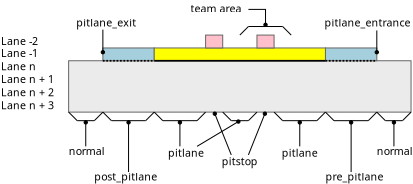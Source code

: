 <?xml version="1.0" encoding="UTF-8"?>
<dia:diagram xmlns:dia="http://www.lysator.liu.se/~alla/dia/">
  <dia:layer name="Background" visible="true" active="true">
    <dia:group>
      <dia:object type="Misc - Grid" version="0" id="O0">
        <dia:attribute name="obj_pos">
          <dia:point val="2.5,6"/>
        </dia:attribute>
        <dia:attribute name="obj_bb">
          <dia:rectangle val="2.475,5.975;22.525,9.025"/>
        </dia:attribute>
        <dia:attribute name="meta">
          <dia:composite type="dict"/>
        </dia:attribute>
        <dia:attribute name="elem_corner">
          <dia:point val="2.5,6"/>
        </dia:attribute>
        <dia:attribute name="elem_width">
          <dia:real val="20"/>
        </dia:attribute>
        <dia:attribute name="elem_height">
          <dia:real val="3"/>
        </dia:attribute>
        <dia:attribute name="line_width">
          <dia:real val="0.05"/>
        </dia:attribute>
        <dia:attribute name="line_colour">
          <dia:color val="#666666"/>
        </dia:attribute>
        <dia:attribute name="fill_colour">
          <dia:color val="#ebebeb"/>
        </dia:attribute>
        <dia:attribute name="show_background">
          <dia:boolean val="true"/>
        </dia:attribute>
        <dia:attribute name="grid_rows">
          <dia:int val="4"/>
        </dia:attribute>
        <dia:attribute name="grid_cols">
          <dia:int val="20"/>
        </dia:attribute>
        <dia:attribute name="gridline_colour">
          <dia:color val="#666666"/>
        </dia:attribute>
        <dia:attribute name="gridline_width">
          <dia:real val="0.05"/>
        </dia:attribute>
      </dia:object>
      <dia:object type="Misc - Grid" version="0" id="O1">
        <dia:attribute name="obj_pos">
          <dia:point val="4.5,5.253"/>
        </dia:attribute>
        <dia:attribute name="obj_bb">
          <dia:rectangle val="4.475,5.228;7.525,6.025"/>
        </dia:attribute>
        <dia:attribute name="meta">
          <dia:composite type="dict"/>
        </dia:attribute>
        <dia:attribute name="elem_corner">
          <dia:point val="4.5,5.253"/>
        </dia:attribute>
        <dia:attribute name="elem_width">
          <dia:real val="3"/>
        </dia:attribute>
        <dia:attribute name="elem_height">
          <dia:real val="0.747"/>
        </dia:attribute>
        <dia:attribute name="line_width">
          <dia:real val="0.05"/>
        </dia:attribute>
        <dia:attribute name="line_colour">
          <dia:color val="#666666"/>
        </dia:attribute>
        <dia:attribute name="fill_colour">
          <dia:color val="#a5cfdc"/>
        </dia:attribute>
        <dia:attribute name="show_background">
          <dia:boolean val="true"/>
        </dia:attribute>
        <dia:attribute name="grid_rows">
          <dia:int val="1"/>
        </dia:attribute>
        <dia:attribute name="grid_cols">
          <dia:int val="3"/>
        </dia:attribute>
        <dia:attribute name="gridline_colour">
          <dia:color val="#666666"/>
        </dia:attribute>
        <dia:attribute name="gridline_width">
          <dia:real val="0.05"/>
        </dia:attribute>
      </dia:object>
      <dia:object type="Misc - Grid" version="0" id="O2">
        <dia:attribute name="obj_pos">
          <dia:point val="17.5,5.253"/>
        </dia:attribute>
        <dia:attribute name="obj_bb">
          <dia:rectangle val="17.475,5.228;20.525,6.025"/>
        </dia:attribute>
        <dia:attribute name="meta">
          <dia:composite type="dict"/>
        </dia:attribute>
        <dia:attribute name="elem_corner">
          <dia:point val="17.5,5.253"/>
        </dia:attribute>
        <dia:attribute name="elem_width">
          <dia:real val="3"/>
        </dia:attribute>
        <dia:attribute name="elem_height">
          <dia:real val="0.747"/>
        </dia:attribute>
        <dia:attribute name="line_width">
          <dia:real val="0.05"/>
        </dia:attribute>
        <dia:attribute name="line_colour">
          <dia:color val="#666666"/>
        </dia:attribute>
        <dia:attribute name="fill_colour">
          <dia:color val="#a5cfdc"/>
        </dia:attribute>
        <dia:attribute name="show_background">
          <dia:boolean val="true"/>
        </dia:attribute>
        <dia:attribute name="grid_rows">
          <dia:int val="1"/>
        </dia:attribute>
        <dia:attribute name="grid_cols">
          <dia:int val="3"/>
        </dia:attribute>
        <dia:attribute name="gridline_colour">
          <dia:color val="#666666"/>
        </dia:attribute>
        <dia:attribute name="gridline_width">
          <dia:real val="0.05"/>
        </dia:attribute>
      </dia:object>
      <dia:object type="Misc - Grid" version="0" id="O3">
        <dia:attribute name="obj_pos">
          <dia:point val="7.5,5.253"/>
        </dia:attribute>
        <dia:attribute name="obj_bb">
          <dia:rectangle val="7.475,5.228;17.525,6.025"/>
        </dia:attribute>
        <dia:attribute name="meta">
          <dia:composite type="dict"/>
        </dia:attribute>
        <dia:attribute name="elem_corner">
          <dia:point val="7.5,5.253"/>
        </dia:attribute>
        <dia:attribute name="elem_width">
          <dia:real val="10"/>
        </dia:attribute>
        <dia:attribute name="elem_height">
          <dia:real val="0.747"/>
        </dia:attribute>
        <dia:attribute name="line_width">
          <dia:real val="0.05"/>
        </dia:attribute>
        <dia:attribute name="line_colour">
          <dia:color val="#666666"/>
        </dia:attribute>
        <dia:attribute name="fill_colour">
          <dia:color val="#ffff00"/>
        </dia:attribute>
        <dia:attribute name="show_background">
          <dia:boolean val="true"/>
        </dia:attribute>
        <dia:attribute name="grid_rows">
          <dia:int val="1"/>
        </dia:attribute>
        <dia:attribute name="grid_cols">
          <dia:int val="10"/>
        </dia:attribute>
        <dia:attribute name="gridline_colour">
          <dia:color val="#666666"/>
        </dia:attribute>
        <dia:attribute name="gridline_width">
          <dia:real val="0.05"/>
        </dia:attribute>
      </dia:object>
      <dia:object type="Misc - Grid" version="0" id="O4">
        <dia:attribute name="obj_pos">
          <dia:point val="10.5,4.5"/>
        </dia:attribute>
        <dia:attribute name="obj_bb">
          <dia:rectangle val="10.475,4.475;11.525,5.278"/>
        </dia:attribute>
        <dia:attribute name="meta">
          <dia:composite type="dict"/>
        </dia:attribute>
        <dia:attribute name="elem_corner">
          <dia:point val="10.5,4.5"/>
        </dia:attribute>
        <dia:attribute name="elem_width">
          <dia:real val="1"/>
        </dia:attribute>
        <dia:attribute name="elem_height">
          <dia:real val="0.753"/>
        </dia:attribute>
        <dia:attribute name="line_width">
          <dia:real val="0.05"/>
        </dia:attribute>
        <dia:attribute name="line_colour">
          <dia:color val="#666666"/>
        </dia:attribute>
        <dia:attribute name="fill_colour">
          <dia:color val="#ffc0cb"/>
        </dia:attribute>
        <dia:attribute name="show_background">
          <dia:boolean val="true"/>
        </dia:attribute>
        <dia:attribute name="grid_rows">
          <dia:int val="1"/>
        </dia:attribute>
        <dia:attribute name="grid_cols">
          <dia:int val="1"/>
        </dia:attribute>
        <dia:attribute name="gridline_colour">
          <dia:color val="#666666"/>
        </dia:attribute>
        <dia:attribute name="gridline_width">
          <dia:real val="0.05"/>
        </dia:attribute>
      </dia:object>
      <dia:object type="Misc - Grid" version="0" id="O5">
        <dia:attribute name="obj_pos">
          <dia:point val="13.5,4.5"/>
        </dia:attribute>
        <dia:attribute name="obj_bb">
          <dia:rectangle val="13.475,4.475;14.525,5.278"/>
        </dia:attribute>
        <dia:attribute name="meta">
          <dia:composite type="dict"/>
        </dia:attribute>
        <dia:attribute name="elem_corner">
          <dia:point val="13.5,4.5"/>
        </dia:attribute>
        <dia:attribute name="elem_width">
          <dia:real val="1"/>
        </dia:attribute>
        <dia:attribute name="elem_height">
          <dia:real val="0.753"/>
        </dia:attribute>
        <dia:attribute name="line_width">
          <dia:real val="0.05"/>
        </dia:attribute>
        <dia:attribute name="line_colour">
          <dia:color val="#666666"/>
        </dia:attribute>
        <dia:attribute name="fill_colour">
          <dia:color val="#ffc0cb"/>
        </dia:attribute>
        <dia:attribute name="show_background">
          <dia:boolean val="true"/>
        </dia:attribute>
        <dia:attribute name="grid_rows">
          <dia:int val="1"/>
        </dia:attribute>
        <dia:attribute name="grid_cols">
          <dia:int val="1"/>
        </dia:attribute>
        <dia:attribute name="gridline_colour">
          <dia:color val="#666666"/>
        </dia:attribute>
        <dia:attribute name="gridline_width">
          <dia:real val="0.05"/>
        </dia:attribute>
      </dia:object>
    </dia:group>
    <dia:object type="Standard - Line" version="0" id="O6">
      <dia:attribute name="obj_pos">
        <dia:point val="4.5,6"/>
      </dia:attribute>
      <dia:attribute name="obj_bb">
        <dia:rectangle val="4.45,5.95;7.55,6.05"/>
      </dia:attribute>
      <dia:attribute name="conn_endpoints">
        <dia:point val="4.5,6"/>
        <dia:point val="7.5,6"/>
      </dia:attribute>
      <dia:attribute name="numcp">
        <dia:int val="1"/>
      </dia:attribute>
      <dia:attribute name="line_width">
        <dia:real val="0.1"/>
      </dia:attribute>
      <dia:attribute name="line_style">
        <dia:enum val="4"/>
      </dia:attribute>
      <dia:connections>
        <dia:connection handle="0" to="O1" connection="5"/>
        <dia:connection handle="1" to="O1" connection="7"/>
      </dia:connections>
    </dia:object>
    <dia:object type="Standard - Line" version="0" id="O7">
      <dia:attribute name="obj_pos">
        <dia:point val="17.5,6"/>
      </dia:attribute>
      <dia:attribute name="obj_bb">
        <dia:rectangle val="17.45,5.95;20.55,6.05"/>
      </dia:attribute>
      <dia:attribute name="conn_endpoints">
        <dia:point val="17.5,6"/>
        <dia:point val="20.5,6"/>
      </dia:attribute>
      <dia:attribute name="numcp">
        <dia:int val="1"/>
      </dia:attribute>
      <dia:attribute name="line_width">
        <dia:real val="0.1"/>
      </dia:attribute>
      <dia:attribute name="line_style">
        <dia:enum val="4"/>
      </dia:attribute>
      <dia:connections>
        <dia:connection handle="0" to="O2" connection="5"/>
        <dia:connection handle="1" to="O2" connection="7"/>
      </dia:connections>
    </dia:object>
    <dia:object type="Standard - Line" version="0" id="O8">
      <dia:attribute name="obj_pos">
        <dia:point val="7.5,6"/>
      </dia:attribute>
      <dia:attribute name="obj_bb">
        <dia:rectangle val="7.45,5.95;17.55,6.05"/>
      </dia:attribute>
      <dia:attribute name="conn_endpoints">
        <dia:point val="7.5,6"/>
        <dia:point val="17.5,6"/>
      </dia:attribute>
      <dia:attribute name="numcp">
        <dia:int val="1"/>
      </dia:attribute>
      <dia:attribute name="line_width">
        <dia:real val="0.1"/>
      </dia:attribute>
      <dia:connections>
        <dia:connection handle="0" to="O1" connection="7"/>
        <dia:connection handle="1" to="O2" connection="5"/>
      </dia:connections>
    </dia:object>
    <dia:object type="Standard - Line" version="0" id="O9">
      <dia:attribute name="obj_pos">
        <dia:point val="13,11.5"/>
      </dia:attribute>
      <dia:attribute name="obj_bb">
        <dia:rectangle val="12.967,8.967;14.088,11.533"/>
      </dia:attribute>
      <dia:attribute name="conn_endpoints">
        <dia:point val="13,11.5"/>
        <dia:point val="14,9"/>
      </dia:attribute>
      <dia:attribute name="numcp">
        <dia:int val="1"/>
      </dia:attribute>
      <dia:attribute name="line_width">
        <dia:real val="0.05"/>
      </dia:attribute>
      <dia:attribute name="end_arrow">
        <dia:enum val="8"/>
      </dia:attribute>
      <dia:attribute name="end_arrow_length">
        <dia:real val="0.2"/>
      </dia:attribute>
      <dia:attribute name="end_arrow_width">
        <dia:real val="0.2"/>
      </dia:attribute>
    </dia:object>
    <dia:object type="Standard - Line" version="0" id="O10">
      <dia:attribute name="obj_pos">
        <dia:point val="12,11.5"/>
      </dia:attribute>
      <dia:attribute name="obj_bb">
        <dia:rectangle val="10.912,8.967;12.033,11.533"/>
      </dia:attribute>
      <dia:attribute name="conn_endpoints">
        <dia:point val="12,11.5"/>
        <dia:point val="11,9"/>
      </dia:attribute>
      <dia:attribute name="numcp">
        <dia:int val="1"/>
      </dia:attribute>
      <dia:attribute name="line_width">
        <dia:real val="0.05"/>
      </dia:attribute>
      <dia:attribute name="end_arrow">
        <dia:enum val="8"/>
      </dia:attribute>
      <dia:attribute name="end_arrow_length">
        <dia:real val="0.2"/>
      </dia:attribute>
      <dia:attribute name="end_arrow_width">
        <dia:real val="0.2"/>
      </dia:attribute>
    </dia:object>
    <dia:object type="Standard - Line" version="0" id="O11">
      <dia:attribute name="obj_pos">
        <dia:point val="10,11"/>
      </dia:attribute>
      <dia:attribute name="obj_bb">
        <dia:rectangle val="9.966,9.435;12.534,11.034"/>
      </dia:attribute>
      <dia:attribute name="conn_endpoints">
        <dia:point val="10,11"/>
        <dia:point val="12.5,9.5"/>
      </dia:attribute>
      <dia:attribute name="numcp">
        <dia:int val="1"/>
      </dia:attribute>
      <dia:attribute name="line_width">
        <dia:real val="0.05"/>
      </dia:attribute>
      <dia:attribute name="end_arrow">
        <dia:enum val="8"/>
      </dia:attribute>
      <dia:attribute name="end_arrow_length">
        <dia:real val="0.2"/>
      </dia:attribute>
      <dia:attribute name="end_arrow_width">
        <dia:real val="0.2"/>
      </dia:attribute>
    </dia:object>
    <dia:object type="Standard - Line" version="0" id="O12">
      <dia:attribute name="obj_pos">
        <dia:point val="16,11"/>
      </dia:attribute>
      <dia:attribute name="obj_bb">
        <dia:rectangle val="15.865,9.465;16.135,11.025"/>
      </dia:attribute>
      <dia:attribute name="conn_endpoints">
        <dia:point val="16,11"/>
        <dia:point val="16,9.5"/>
      </dia:attribute>
      <dia:attribute name="numcp">
        <dia:int val="1"/>
      </dia:attribute>
      <dia:attribute name="line_width">
        <dia:real val="0.05"/>
      </dia:attribute>
      <dia:attribute name="end_arrow">
        <dia:enum val="8"/>
      </dia:attribute>
      <dia:attribute name="end_arrow_length">
        <dia:real val="0.2"/>
      </dia:attribute>
      <dia:attribute name="end_arrow_width">
        <dia:real val="0.2"/>
      </dia:attribute>
    </dia:object>
    <dia:object type="Standard - Line" version="0" id="O13">
      <dia:attribute name="obj_pos">
        <dia:point val="19,12.5"/>
      </dia:attribute>
      <dia:attribute name="obj_bb">
        <dia:rectangle val="18.865,9.465;19.135,12.525"/>
      </dia:attribute>
      <dia:attribute name="conn_endpoints">
        <dia:point val="19,12.5"/>
        <dia:point val="19,9.5"/>
      </dia:attribute>
      <dia:attribute name="numcp">
        <dia:int val="1"/>
      </dia:attribute>
      <dia:attribute name="line_width">
        <dia:real val="0.05"/>
      </dia:attribute>
      <dia:attribute name="end_arrow">
        <dia:enum val="8"/>
      </dia:attribute>
      <dia:attribute name="end_arrow_length">
        <dia:real val="0.2"/>
      </dia:attribute>
      <dia:attribute name="end_arrow_width">
        <dia:real val="0.2"/>
      </dia:attribute>
    </dia:object>
    <dia:object type="Standard - Line" version="0" id="O14">
      <dia:attribute name="obj_pos">
        <dia:point val="21.5,11"/>
      </dia:attribute>
      <dia:attribute name="obj_bb">
        <dia:rectangle val="21.365,9.465;21.635,11.025"/>
      </dia:attribute>
      <dia:attribute name="conn_endpoints">
        <dia:point val="21.5,11"/>
        <dia:point val="21.5,9.5"/>
      </dia:attribute>
      <dia:attribute name="numcp">
        <dia:int val="1"/>
      </dia:attribute>
      <dia:attribute name="line_width">
        <dia:real val="0.05"/>
      </dia:attribute>
      <dia:attribute name="end_arrow">
        <dia:enum val="8"/>
      </dia:attribute>
      <dia:attribute name="end_arrow_length">
        <dia:real val="0.2"/>
      </dia:attribute>
      <dia:attribute name="end_arrow_width">
        <dia:real val="0.2"/>
      </dia:attribute>
    </dia:object>
    <dia:object type="Standard - Line" version="0" id="O15">
      <dia:attribute name="obj_pos">
        <dia:point val="6,12.5"/>
      </dia:attribute>
      <dia:attribute name="obj_bb">
        <dia:rectangle val="5.865,9.465;6.135,12.525"/>
      </dia:attribute>
      <dia:attribute name="conn_endpoints">
        <dia:point val="6,12.5"/>
        <dia:point val="6,9.5"/>
      </dia:attribute>
      <dia:attribute name="numcp">
        <dia:int val="1"/>
      </dia:attribute>
      <dia:attribute name="line_width">
        <dia:real val="0.05"/>
      </dia:attribute>
      <dia:attribute name="end_arrow">
        <dia:enum val="8"/>
      </dia:attribute>
      <dia:attribute name="end_arrow_length">
        <dia:real val="0.2"/>
      </dia:attribute>
      <dia:attribute name="end_arrow_width">
        <dia:real val="0.2"/>
      </dia:attribute>
    </dia:object>
    <dia:object type="Standard - Line" version="0" id="O16">
      <dia:attribute name="obj_pos">
        <dia:point val="3.5,11"/>
      </dia:attribute>
      <dia:attribute name="obj_bb">
        <dia:rectangle val="3.365,9.465;3.635,11.025"/>
      </dia:attribute>
      <dia:attribute name="conn_endpoints">
        <dia:point val="3.5,11"/>
        <dia:point val="3.5,9.5"/>
      </dia:attribute>
      <dia:attribute name="numcp">
        <dia:int val="1"/>
      </dia:attribute>
      <dia:attribute name="line_width">
        <dia:real val="0.05"/>
      </dia:attribute>
      <dia:attribute name="end_arrow">
        <dia:enum val="8"/>
      </dia:attribute>
      <dia:attribute name="end_arrow_length">
        <dia:real val="0.2"/>
      </dia:attribute>
      <dia:attribute name="end_arrow_width">
        <dia:real val="0.2"/>
      </dia:attribute>
    </dia:object>
    <dia:object type="Standard - Text" version="1" id="O17">
      <dia:attribute name="obj_pos">
        <dia:point val="11.45,12.1"/>
      </dia:attribute>
      <dia:attribute name="obj_bb">
        <dia:rectangle val="11.45,11.523;13.595,12.248"/>
      </dia:attribute>
      <dia:attribute name="text">
        <dia:composite type="text">
          <dia:attribute name="string">
            <dia:string>#pitstop#</dia:string>
          </dia:attribute>
          <dia:attribute name="font">
            <dia:font family="sans" style="0" name="Helvetica"/>
          </dia:attribute>
          <dia:attribute name="height">
            <dia:real val="0.776"/>
          </dia:attribute>
          <dia:attribute name="pos">
            <dia:point val="11.45,12.1"/>
          </dia:attribute>
          <dia:attribute name="color">
            <dia:color val="#000000"/>
          </dia:attribute>
          <dia:attribute name="alignment">
            <dia:enum val="0"/>
          </dia:attribute>
        </dia:composite>
      </dia:attribute>
      <dia:attribute name="valign">
        <dia:enum val="3"/>
      </dia:attribute>
    </dia:object>
    <dia:object type="Standard - Text" version="1" id="O18">
      <dia:attribute name="obj_pos">
        <dia:point val="14.95,11.6"/>
      </dia:attribute>
      <dia:attribute name="obj_bb">
        <dia:rectangle val="14.95,11.023;17.085,11.748"/>
      </dia:attribute>
      <dia:attribute name="text">
        <dia:composite type="text">
          <dia:attribute name="string">
            <dia:string>#pitlane#</dia:string>
          </dia:attribute>
          <dia:attribute name="font">
            <dia:font family="sans" style="0" name="Helvetica"/>
          </dia:attribute>
          <dia:attribute name="height">
            <dia:real val="0.776"/>
          </dia:attribute>
          <dia:attribute name="pos">
            <dia:point val="14.95,11.6"/>
          </dia:attribute>
          <dia:attribute name="color">
            <dia:color val="#000000"/>
          </dia:attribute>
          <dia:attribute name="alignment">
            <dia:enum val="0"/>
          </dia:attribute>
        </dia:composite>
      </dia:attribute>
      <dia:attribute name="valign">
        <dia:enum val="3"/>
      </dia:attribute>
    </dia:object>
    <dia:object type="Standard - Text" version="1" id="O19">
      <dia:attribute name="obj_pos">
        <dia:point val="8.3,11.6"/>
      </dia:attribute>
      <dia:attribute name="obj_bb">
        <dia:rectangle val="8.3,11.023;10.435,11.748"/>
      </dia:attribute>
      <dia:attribute name="text">
        <dia:composite type="text">
          <dia:attribute name="string">
            <dia:string>#pitlane#</dia:string>
          </dia:attribute>
          <dia:attribute name="font">
            <dia:font family="sans" style="0" name="Helvetica"/>
          </dia:attribute>
          <dia:attribute name="height">
            <dia:real val="0.776"/>
          </dia:attribute>
          <dia:attribute name="pos">
            <dia:point val="8.3,11.6"/>
          </dia:attribute>
          <dia:attribute name="color">
            <dia:color val="#000000"/>
          </dia:attribute>
          <dia:attribute name="alignment">
            <dia:enum val="0"/>
          </dia:attribute>
        </dia:composite>
      </dia:attribute>
      <dia:attribute name="valign">
        <dia:enum val="3"/>
      </dia:attribute>
    </dia:object>
    <dia:object type="Standard - Text" version="1" id="O20">
      <dia:attribute name="obj_pos">
        <dia:point val="17.5,13"/>
      </dia:attribute>
      <dia:attribute name="obj_bb">
        <dia:rectangle val="17.5,12.422;20.962,13.148"/>
      </dia:attribute>
      <dia:attribute name="text">
        <dia:composite type="text">
          <dia:attribute name="string">
            <dia:string>#pre_pitlane#</dia:string>
          </dia:attribute>
          <dia:attribute name="font">
            <dia:font family="sans" style="0" name="Helvetica"/>
          </dia:attribute>
          <dia:attribute name="height">
            <dia:real val="0.776"/>
          </dia:attribute>
          <dia:attribute name="pos">
            <dia:point val="17.5,13"/>
          </dia:attribute>
          <dia:attribute name="color">
            <dia:color val="#000000"/>
          </dia:attribute>
          <dia:attribute name="alignment">
            <dia:enum val="0"/>
          </dia:attribute>
        </dia:composite>
      </dia:attribute>
      <dia:attribute name="valign">
        <dia:enum val="3"/>
      </dia:attribute>
    </dia:object>
    <dia:object type="Standard - Text" version="1" id="O21">
      <dia:attribute name="obj_pos">
        <dia:point val="4,13"/>
      </dia:attribute>
      <dia:attribute name="obj_bb">
        <dia:rectangle val="4,12.422;7.782,13.148"/>
      </dia:attribute>
      <dia:attribute name="text">
        <dia:composite type="text">
          <dia:attribute name="string">
            <dia:string>#post_pitlane#</dia:string>
          </dia:attribute>
          <dia:attribute name="font">
            <dia:font family="sans" style="0" name="Helvetica"/>
          </dia:attribute>
          <dia:attribute name="height">
            <dia:real val="0.776"/>
          </dia:attribute>
          <dia:attribute name="pos">
            <dia:point val="4,13"/>
          </dia:attribute>
          <dia:attribute name="color">
            <dia:color val="#000000"/>
          </dia:attribute>
          <dia:attribute name="alignment">
            <dia:enum val="0"/>
          </dia:attribute>
        </dia:composite>
      </dia:attribute>
      <dia:attribute name="valign">
        <dia:enum val="3"/>
      </dia:attribute>
    </dia:object>
    <dia:object type="Standard - Line" version="0" id="O22">
      <dia:attribute name="obj_pos">
        <dia:point val="9,11"/>
      </dia:attribute>
      <dia:attribute name="obj_bb">
        <dia:rectangle val="8.865,9.465;9.135,11.025"/>
      </dia:attribute>
      <dia:attribute name="conn_endpoints">
        <dia:point val="9,11"/>
        <dia:point val="9,9.5"/>
      </dia:attribute>
      <dia:attribute name="numcp">
        <dia:int val="1"/>
      </dia:attribute>
      <dia:attribute name="line_width">
        <dia:real val="0.05"/>
      </dia:attribute>
      <dia:attribute name="end_arrow">
        <dia:enum val="8"/>
      </dia:attribute>
      <dia:attribute name="end_arrow_length">
        <dia:real val="0.2"/>
      </dia:attribute>
      <dia:attribute name="end_arrow_width">
        <dia:real val="0.2"/>
      </dia:attribute>
    </dia:object>
    <dia:object type="Standard - Text" version="1" id="O23">
      <dia:attribute name="obj_pos">
        <dia:point val="20.5,11.5"/>
      </dia:attribute>
      <dia:attribute name="obj_bb">
        <dia:rectangle val="20.5,10.922;22.675,11.648"/>
      </dia:attribute>
      <dia:attribute name="text">
        <dia:composite type="text">
          <dia:attribute name="string">
            <dia:string>#normal#</dia:string>
          </dia:attribute>
          <dia:attribute name="font">
            <dia:font family="sans" style="0" name="Helvetica"/>
          </dia:attribute>
          <dia:attribute name="height">
            <dia:real val="0.776"/>
          </dia:attribute>
          <dia:attribute name="pos">
            <dia:point val="20.5,11.5"/>
          </dia:attribute>
          <dia:attribute name="color">
            <dia:color val="#000000"/>
          </dia:attribute>
          <dia:attribute name="alignment">
            <dia:enum val="0"/>
          </dia:attribute>
        </dia:composite>
      </dia:attribute>
      <dia:attribute name="valign">
        <dia:enum val="3"/>
      </dia:attribute>
    </dia:object>
    <dia:object type="Standard - Text" version="1" id="O24">
      <dia:attribute name="obj_pos">
        <dia:point val="2.5,11.5"/>
      </dia:attribute>
      <dia:attribute name="obj_bb">
        <dia:rectangle val="2.5,10.922;4.675,11.648"/>
      </dia:attribute>
      <dia:attribute name="text">
        <dia:composite type="text">
          <dia:attribute name="string">
            <dia:string>#normal#</dia:string>
          </dia:attribute>
          <dia:attribute name="font">
            <dia:font family="sans" style="0" name="Helvetica"/>
          </dia:attribute>
          <dia:attribute name="height">
            <dia:real val="0.776"/>
          </dia:attribute>
          <dia:attribute name="pos">
            <dia:point val="2.5,11.5"/>
          </dia:attribute>
          <dia:attribute name="color">
            <dia:color val="#000000"/>
          </dia:attribute>
          <dia:attribute name="alignment">
            <dia:enum val="0"/>
          </dia:attribute>
        </dia:composite>
      </dia:attribute>
      <dia:attribute name="valign">
        <dia:enum val="3"/>
      </dia:attribute>
    </dia:object>
    <dia:object type="Standard - Line" version="0" id="O25">
      <dia:attribute name="obj_pos">
        <dia:point val="20.5,4.231"/>
      </dia:attribute>
      <dia:attribute name="obj_bb">
        <dia:rectangle val="20.365,4.206;20.635,5.637"/>
      </dia:attribute>
      <dia:attribute name="conn_endpoints">
        <dia:point val="20.5,4.231"/>
        <dia:point val="20.5,5.602"/>
      </dia:attribute>
      <dia:attribute name="numcp">
        <dia:int val="1"/>
      </dia:attribute>
      <dia:attribute name="line_width">
        <dia:real val="0.05"/>
      </dia:attribute>
      <dia:attribute name="end_arrow">
        <dia:enum val="8"/>
      </dia:attribute>
      <dia:attribute name="end_arrow_length">
        <dia:real val="0.2"/>
      </dia:attribute>
      <dia:attribute name="end_arrow_width">
        <dia:real val="0.2"/>
      </dia:attribute>
      <dia:connections>
        <dia:connection handle="1" to="O2" connection="4"/>
      </dia:connections>
    </dia:object>
    <dia:object type="Standard - Text" version="1" id="O26">
      <dia:attribute name="obj_pos">
        <dia:point val="17.45,4"/>
      </dia:attribute>
      <dia:attribute name="obj_bb">
        <dia:rectangle val="17.45,3.422;22.663,4.147"/>
      </dia:attribute>
      <dia:attribute name="text">
        <dia:composite type="text">
          <dia:attribute name="string">
            <dia:string>#pitlane_entrance#</dia:string>
          </dia:attribute>
          <dia:attribute name="font">
            <dia:font family="sans" style="0" name="Helvetica"/>
          </dia:attribute>
          <dia:attribute name="height">
            <dia:real val="0.776"/>
          </dia:attribute>
          <dia:attribute name="pos">
            <dia:point val="17.45,4"/>
          </dia:attribute>
          <dia:attribute name="color">
            <dia:color val="#000000"/>
          </dia:attribute>
          <dia:attribute name="alignment">
            <dia:enum val="0"/>
          </dia:attribute>
        </dia:composite>
      </dia:attribute>
      <dia:attribute name="valign">
        <dia:enum val="3"/>
      </dia:attribute>
    </dia:object>
    <dia:object type="Standard - Line" version="0" id="O27">
      <dia:attribute name="obj_pos">
        <dia:point val="4.5,4.181"/>
      </dia:attribute>
      <dia:attribute name="obj_bb">
        <dia:rectangle val="4.365,4.156;4.635,5.637"/>
      </dia:attribute>
      <dia:attribute name="conn_endpoints">
        <dia:point val="4.5,4.181"/>
        <dia:point val="4.5,5.602"/>
      </dia:attribute>
      <dia:attribute name="numcp">
        <dia:int val="1"/>
      </dia:attribute>
      <dia:attribute name="line_width">
        <dia:real val="0.05"/>
      </dia:attribute>
      <dia:attribute name="end_arrow">
        <dia:enum val="8"/>
      </dia:attribute>
      <dia:attribute name="end_arrow_length">
        <dia:real val="0.2"/>
      </dia:attribute>
      <dia:attribute name="end_arrow_width">
        <dia:real val="0.2"/>
      </dia:attribute>
      <dia:connections>
        <dia:connection handle="1" to="O1" connection="3"/>
      </dia:connections>
    </dia:object>
    <dia:object type="Standard - Text" version="1" id="O28">
      <dia:attribute name="obj_pos">
        <dia:point val="2.95,4"/>
      </dia:attribute>
      <dia:attribute name="obj_bb">
        <dia:rectangle val="2.95,3.422;6.55,4.147"/>
      </dia:attribute>
      <dia:attribute name="text">
        <dia:composite type="text">
          <dia:attribute name="string">
            <dia:string>#pitlane_exit#</dia:string>
          </dia:attribute>
          <dia:attribute name="font">
            <dia:font family="sans" style="0" name="Helvetica"/>
          </dia:attribute>
          <dia:attribute name="height">
            <dia:real val="0.776"/>
          </dia:attribute>
          <dia:attribute name="pos">
            <dia:point val="2.95,4"/>
          </dia:attribute>
          <dia:attribute name="color">
            <dia:color val="#000000"/>
          </dia:attribute>
          <dia:attribute name="alignment">
            <dia:enum val="0"/>
          </dia:attribute>
        </dia:composite>
      </dia:attribute>
      <dia:attribute name="valign">
        <dia:enum val="3"/>
      </dia:attribute>
    </dia:object>
    <dia:object type="Standard - ZigZagLine" version="1" id="O29">
      <dia:attribute name="obj_pos">
        <dia:point val="14,4"/>
      </dia:attribute>
      <dia:attribute name="obj_bb">
        <dia:rectangle val="12.965,2.975;14.135,4.035"/>
      </dia:attribute>
      <dia:attribute name="orth_points">
        <dia:point val="14,4"/>
        <dia:point val="14,3"/>
        <dia:point val="13,3"/>
        <dia:point val="13,3"/>
      </dia:attribute>
      <dia:attribute name="orth_orient">
        <dia:enum val="1"/>
        <dia:enum val="0"/>
        <dia:enum val="1"/>
      </dia:attribute>
      <dia:attribute name="autorouting">
        <dia:boolean val="false"/>
      </dia:attribute>
      <dia:attribute name="line_width">
        <dia:real val="0.05"/>
      </dia:attribute>
      <dia:attribute name="start_arrow">
        <dia:enum val="8"/>
      </dia:attribute>
      <dia:attribute name="start_arrow_length">
        <dia:real val="0.2"/>
      </dia:attribute>
      <dia:attribute name="start_arrow_width">
        <dia:real val="0.2"/>
      </dia:attribute>
    </dia:object>
    <dia:object type="Standard - Text" version="1" id="O30">
      <dia:attribute name="obj_pos">
        <dia:point val="9.625,3.175"/>
      </dia:attribute>
      <dia:attribute name="obj_bb">
        <dia:rectangle val="9.625,2.598;12.818,3.322"/>
      </dia:attribute>
      <dia:attribute name="text">
        <dia:composite type="text">
          <dia:attribute name="string">
            <dia:string>#team area#</dia:string>
          </dia:attribute>
          <dia:attribute name="font">
            <dia:font family="sans" style="0" name="Helvetica"/>
          </dia:attribute>
          <dia:attribute name="height">
            <dia:real val="0.776"/>
          </dia:attribute>
          <dia:attribute name="pos">
            <dia:point val="9.625,3.175"/>
          </dia:attribute>
          <dia:attribute name="color">
            <dia:color val="#000000"/>
          </dia:attribute>
          <dia:attribute name="alignment">
            <dia:enum val="0"/>
          </dia:attribute>
        </dia:composite>
      </dia:attribute>
      <dia:attribute name="valign">
        <dia:enum val="3"/>
      </dia:attribute>
    </dia:object>
    <dia:group>
      <dia:object type="Standard - Text" version="1" id="O31">
        <dia:attribute name="obj_pos">
          <dia:point val="-1.45,5.775"/>
        </dia:attribute>
        <dia:attribute name="obj_bb">
          <dia:rectangle val="-1.45,5.197;0.865,5.923"/>
        </dia:attribute>
        <dia:attribute name="text">
          <dia:composite type="text">
            <dia:attribute name="string">
              <dia:string>#Lane -1#</dia:string>
            </dia:attribute>
            <dia:attribute name="font">
              <dia:font family="sans" style="0" name="Helvetica"/>
            </dia:attribute>
            <dia:attribute name="height">
              <dia:real val="0.776"/>
            </dia:attribute>
            <dia:attribute name="pos">
              <dia:point val="-1.45,5.775"/>
            </dia:attribute>
            <dia:attribute name="color">
              <dia:color val="#000000"/>
            </dia:attribute>
            <dia:attribute name="alignment">
              <dia:enum val="0"/>
            </dia:attribute>
          </dia:composite>
        </dia:attribute>
        <dia:attribute name="valign">
          <dia:enum val="3"/>
        </dia:attribute>
      </dia:object>
      <dia:object type="Standard - Text" version="1" id="O32">
        <dia:attribute name="obj_pos">
          <dia:point val="-1.45,5.075"/>
        </dia:attribute>
        <dia:attribute name="obj_bb">
          <dia:rectangle val="-1.45,4.497;0.865,5.223"/>
        </dia:attribute>
        <dia:attribute name="text">
          <dia:composite type="text">
            <dia:attribute name="string">
              <dia:string>#Lane -2#</dia:string>
            </dia:attribute>
            <dia:attribute name="font">
              <dia:font family="sans" style="0" name="Helvetica"/>
            </dia:attribute>
            <dia:attribute name="height">
              <dia:real val="0.776"/>
            </dia:attribute>
            <dia:attribute name="pos">
              <dia:point val="-1.45,5.075"/>
            </dia:attribute>
            <dia:attribute name="color">
              <dia:color val="#000000"/>
            </dia:attribute>
            <dia:attribute name="alignment">
              <dia:enum val="0"/>
            </dia:attribute>
          </dia:composite>
        </dia:attribute>
        <dia:attribute name="valign">
          <dia:enum val="3"/>
        </dia:attribute>
      </dia:object>
      <dia:object type="Standard - Text" version="1" id="O33">
        <dia:attribute name="obj_pos">
          <dia:point val="-1.45,6.555"/>
        </dia:attribute>
        <dia:attribute name="obj_bb">
          <dia:rectangle val="-1.45,5.978;0.64,6.702"/>
        </dia:attribute>
        <dia:attribute name="text">
          <dia:composite type="text">
            <dia:attribute name="string">
              <dia:string>#Lane n#</dia:string>
            </dia:attribute>
            <dia:attribute name="font">
              <dia:font family="sans" style="0" name="Helvetica"/>
            </dia:attribute>
            <dia:attribute name="height">
              <dia:real val="0.776"/>
            </dia:attribute>
            <dia:attribute name="pos">
              <dia:point val="-1.45,6.555"/>
            </dia:attribute>
            <dia:attribute name="color">
              <dia:color val="#000000"/>
            </dia:attribute>
            <dia:attribute name="alignment">
              <dia:enum val="0"/>
            </dia:attribute>
          </dia:composite>
        </dia:attribute>
        <dia:attribute name="valign">
          <dia:enum val="3"/>
        </dia:attribute>
      </dia:object>
      <dia:object type="Standard - Text" version="1" id="O34">
        <dia:attribute name="obj_pos">
          <dia:point val="-1.45,7.305"/>
        </dia:attribute>
        <dia:attribute name="obj_bb">
          <dia:rectangle val="-1.45,6.728;1.95,7.452"/>
        </dia:attribute>
        <dia:attribute name="text">
          <dia:composite type="text">
            <dia:attribute name="string">
              <dia:string>#Lane n + 1#</dia:string>
            </dia:attribute>
            <dia:attribute name="font">
              <dia:font family="sans" style="0" name="Helvetica"/>
            </dia:attribute>
            <dia:attribute name="height">
              <dia:real val="0.776"/>
            </dia:attribute>
            <dia:attribute name="pos">
              <dia:point val="-1.45,7.305"/>
            </dia:attribute>
            <dia:attribute name="color">
              <dia:color val="#000000"/>
            </dia:attribute>
            <dia:attribute name="alignment">
              <dia:enum val="0"/>
            </dia:attribute>
          </dia:composite>
        </dia:attribute>
        <dia:attribute name="valign">
          <dia:enum val="3"/>
        </dia:attribute>
      </dia:object>
      <dia:object type="Standard - Text" version="1" id="O35">
        <dia:attribute name="obj_pos">
          <dia:point val="-1.45,8.075"/>
        </dia:attribute>
        <dia:attribute name="obj_bb">
          <dia:rectangle val="-1.45,7.497;1.95,8.223"/>
        </dia:attribute>
        <dia:attribute name="text">
          <dia:composite type="text">
            <dia:attribute name="string">
              <dia:string>#Lane n + 2#</dia:string>
            </dia:attribute>
            <dia:attribute name="font">
              <dia:font family="sans" style="0" name="Helvetica"/>
            </dia:attribute>
            <dia:attribute name="height">
              <dia:real val="0.776"/>
            </dia:attribute>
            <dia:attribute name="pos">
              <dia:point val="-1.45,8.075"/>
            </dia:attribute>
            <dia:attribute name="color">
              <dia:color val="#000000"/>
            </dia:attribute>
            <dia:attribute name="alignment">
              <dia:enum val="0"/>
            </dia:attribute>
          </dia:composite>
        </dia:attribute>
        <dia:attribute name="valign">
          <dia:enum val="3"/>
        </dia:attribute>
      </dia:object>
      <dia:object type="Standard - Text" version="1" id="O36">
        <dia:attribute name="obj_pos">
          <dia:point val="-1.45,8.83"/>
        </dia:attribute>
        <dia:attribute name="obj_bb">
          <dia:rectangle val="-1.45,8.252;1.95,8.977"/>
        </dia:attribute>
        <dia:attribute name="text">
          <dia:composite type="text">
            <dia:attribute name="string">
              <dia:string>#Lane n + 3#</dia:string>
            </dia:attribute>
            <dia:attribute name="font">
              <dia:font family="sans" style="0" name="Helvetica"/>
            </dia:attribute>
            <dia:attribute name="height">
              <dia:real val="0.776"/>
            </dia:attribute>
            <dia:attribute name="pos">
              <dia:point val="-1.45,8.83"/>
            </dia:attribute>
            <dia:attribute name="color">
              <dia:color val="#000000"/>
            </dia:attribute>
            <dia:attribute name="alignment">
              <dia:enum val="0"/>
            </dia:attribute>
          </dia:composite>
        </dia:attribute>
        <dia:attribute name="valign">
          <dia:enum val="3"/>
        </dia:attribute>
      </dia:object>
    </dia:group>
    <dia:group>
      <dia:object type="Standard - PolyLine" version="0" id="O37">
        <dia:attribute name="obj_pos">
          <dia:point val="20.5,9"/>
        </dia:attribute>
        <dia:attribute name="obj_bb">
          <dia:rectangle val="20.465,8.965;21.035,9.535"/>
        </dia:attribute>
        <dia:attribute name="poly_points">
          <dia:point val="20.5,9"/>
          <dia:point val="21,9.5"/>
        </dia:attribute>
        <dia:attribute name="line_width">
          <dia:real val="0.05"/>
        </dia:attribute>
      </dia:object>
      <dia:object type="Standard - PolyLine" version="0" id="O38">
        <dia:attribute name="obj_pos">
          <dia:point val="21,9.5"/>
        </dia:attribute>
        <dia:attribute name="obj_bb">
          <dia:rectangle val="20.975,9.475;22.025,9.525"/>
        </dia:attribute>
        <dia:attribute name="poly_points">
          <dia:point val="21,9.5"/>
          <dia:point val="22,9.5"/>
        </dia:attribute>
        <dia:attribute name="line_width">
          <dia:real val="0.05"/>
        </dia:attribute>
      </dia:object>
      <dia:object type="Standard - PolyLine" version="0" id="O39">
        <dia:attribute name="obj_pos">
          <dia:point val="22,9.5"/>
        </dia:attribute>
        <dia:attribute name="obj_bb">
          <dia:rectangle val="21.965,8.965;22.535,9.535"/>
        </dia:attribute>
        <dia:attribute name="poly_points">
          <dia:point val="22,9.5"/>
          <dia:point val="22.5,9"/>
        </dia:attribute>
        <dia:attribute name="line_width">
          <dia:real val="0.05"/>
        </dia:attribute>
      </dia:object>
    </dia:group>
    <dia:group>
      <dia:object type="Standard - PolyLine" version="0" id="O40">
        <dia:attribute name="obj_pos">
          <dia:point val="2.5,9"/>
        </dia:attribute>
        <dia:attribute name="obj_bb">
          <dia:rectangle val="2.465,8.965;3.035,9.535"/>
        </dia:attribute>
        <dia:attribute name="poly_points">
          <dia:point val="2.5,9"/>
          <dia:point val="3,9.5"/>
        </dia:attribute>
        <dia:attribute name="line_width">
          <dia:real val="0.05"/>
        </dia:attribute>
      </dia:object>
      <dia:object type="Standard - PolyLine" version="0" id="O41">
        <dia:attribute name="obj_pos">
          <dia:point val="3,9.5"/>
        </dia:attribute>
        <dia:attribute name="obj_bb">
          <dia:rectangle val="2.975,9.475;4.025,9.525"/>
        </dia:attribute>
        <dia:attribute name="poly_points">
          <dia:point val="3,9.5"/>
          <dia:point val="4,9.5"/>
        </dia:attribute>
        <dia:attribute name="line_width">
          <dia:real val="0.05"/>
        </dia:attribute>
      </dia:object>
      <dia:object type="Standard - PolyLine" version="0" id="O42">
        <dia:attribute name="obj_pos">
          <dia:point val="4,9.5"/>
        </dia:attribute>
        <dia:attribute name="obj_bb">
          <dia:rectangle val="3.965,8.965;4.535,9.535"/>
        </dia:attribute>
        <dia:attribute name="poly_points">
          <dia:point val="4,9.5"/>
          <dia:point val="4.5,9"/>
        </dia:attribute>
        <dia:attribute name="line_width">
          <dia:real val="0.05"/>
        </dia:attribute>
      </dia:object>
    </dia:group>
    <dia:group>
      <dia:object type="Standard - PolyLine" version="0" id="O43">
        <dia:attribute name="obj_pos">
          <dia:point val="4.5,9"/>
        </dia:attribute>
        <dia:attribute name="obj_bb">
          <dia:rectangle val="4.465,8.965;5.035,9.535"/>
        </dia:attribute>
        <dia:attribute name="poly_points">
          <dia:point val="4.5,9"/>
          <dia:point val="5,9.5"/>
        </dia:attribute>
        <dia:attribute name="line_width">
          <dia:real val="0.05"/>
        </dia:attribute>
      </dia:object>
      <dia:object type="Standard - PolyLine" version="0" id="O44">
        <dia:attribute name="obj_pos">
          <dia:point val="7,9.5"/>
        </dia:attribute>
        <dia:attribute name="obj_bb">
          <dia:rectangle val="6.965,8.965;7.535,9.535"/>
        </dia:attribute>
        <dia:attribute name="poly_points">
          <dia:point val="7,9.5"/>
          <dia:point val="7.5,9"/>
        </dia:attribute>
        <dia:attribute name="line_width">
          <dia:real val="0.05"/>
        </dia:attribute>
      </dia:object>
      <dia:object type="Standard - PolyLine" version="0" id="O45">
        <dia:attribute name="obj_pos">
          <dia:point val="5,9.5"/>
        </dia:attribute>
        <dia:attribute name="obj_bb">
          <dia:rectangle val="4.975,9.475;7.025,9.525"/>
        </dia:attribute>
        <dia:attribute name="poly_points">
          <dia:point val="5,9.5"/>
          <dia:point val="7,9.5"/>
        </dia:attribute>
        <dia:attribute name="line_width">
          <dia:real val="0.05"/>
        </dia:attribute>
      </dia:object>
    </dia:group>
    <dia:group>
      <dia:object type="Standard - PolyLine" version="0" id="O46">
        <dia:attribute name="obj_pos">
          <dia:point val="7.5,9"/>
        </dia:attribute>
        <dia:attribute name="obj_bb">
          <dia:rectangle val="7.465,8.965;8.035,9.535"/>
        </dia:attribute>
        <dia:attribute name="poly_points">
          <dia:point val="7.5,9"/>
          <dia:point val="8,9.5"/>
        </dia:attribute>
        <dia:attribute name="line_width">
          <dia:real val="0.05"/>
        </dia:attribute>
      </dia:object>
      <dia:object type="Standard - PolyLine" version="0" id="O47">
        <dia:attribute name="obj_pos">
          <dia:point val="10,9.5"/>
        </dia:attribute>
        <dia:attribute name="obj_bb">
          <dia:rectangle val="9.965,8.965;10.535,9.535"/>
        </dia:attribute>
        <dia:attribute name="poly_points">
          <dia:point val="10,9.5"/>
          <dia:point val="10.5,9"/>
        </dia:attribute>
        <dia:attribute name="line_width">
          <dia:real val="0.05"/>
        </dia:attribute>
      </dia:object>
      <dia:object type="Standard - PolyLine" version="0" id="O48">
        <dia:attribute name="obj_pos">
          <dia:point val="8,9.5"/>
        </dia:attribute>
        <dia:attribute name="obj_bb">
          <dia:rectangle val="7.975,9.475;10.025,9.525"/>
        </dia:attribute>
        <dia:attribute name="poly_points">
          <dia:point val="8,9.5"/>
          <dia:point val="10,9.5"/>
        </dia:attribute>
        <dia:attribute name="line_width">
          <dia:real val="0.05"/>
        </dia:attribute>
      </dia:object>
    </dia:group>
    <dia:group>
      <dia:object type="Standard - PolyLine" version="0" id="O49">
        <dia:attribute name="obj_pos">
          <dia:point val="17.5,9"/>
        </dia:attribute>
        <dia:attribute name="obj_bb">
          <dia:rectangle val="17.465,8.965;18.035,9.535"/>
        </dia:attribute>
        <dia:attribute name="poly_points">
          <dia:point val="17.5,9"/>
          <dia:point val="18,9.5"/>
        </dia:attribute>
        <dia:attribute name="line_width">
          <dia:real val="0.05"/>
        </dia:attribute>
      </dia:object>
      <dia:object type="Standard - PolyLine" version="0" id="O50">
        <dia:attribute name="obj_pos">
          <dia:point val="20,9.5"/>
        </dia:attribute>
        <dia:attribute name="obj_bb">
          <dia:rectangle val="19.965,8.965;20.535,9.535"/>
        </dia:attribute>
        <dia:attribute name="poly_points">
          <dia:point val="20,9.5"/>
          <dia:point val="20.5,9"/>
        </dia:attribute>
        <dia:attribute name="line_width">
          <dia:real val="0.05"/>
        </dia:attribute>
      </dia:object>
      <dia:object type="Standard - PolyLine" version="0" id="O51">
        <dia:attribute name="obj_pos">
          <dia:point val="18,9.5"/>
        </dia:attribute>
        <dia:attribute name="obj_bb">
          <dia:rectangle val="17.975,9.475;20.025,9.525"/>
        </dia:attribute>
        <dia:attribute name="poly_points">
          <dia:point val="18,9.5"/>
          <dia:point val="20,9.5"/>
        </dia:attribute>
        <dia:attribute name="line_width">
          <dia:real val="0.05"/>
        </dia:attribute>
      </dia:object>
    </dia:group>
    <dia:group>
      <dia:object type="Standard - PolyLine" version="0" id="O52">
        <dia:attribute name="obj_pos">
          <dia:point val="14.5,9"/>
        </dia:attribute>
        <dia:attribute name="obj_bb">
          <dia:rectangle val="14.465,8.965;15.035,9.535"/>
        </dia:attribute>
        <dia:attribute name="poly_points">
          <dia:point val="14.5,9"/>
          <dia:point val="15,9.5"/>
        </dia:attribute>
        <dia:attribute name="line_width">
          <dia:real val="0.05"/>
        </dia:attribute>
      </dia:object>
      <dia:object type="Standard - PolyLine" version="0" id="O53">
        <dia:attribute name="obj_pos">
          <dia:point val="17,9.5"/>
        </dia:attribute>
        <dia:attribute name="obj_bb">
          <dia:rectangle val="16.965,8.965;17.535,9.535"/>
        </dia:attribute>
        <dia:attribute name="poly_points">
          <dia:point val="17,9.5"/>
          <dia:point val="17.5,9"/>
        </dia:attribute>
        <dia:attribute name="line_width">
          <dia:real val="0.05"/>
        </dia:attribute>
      </dia:object>
      <dia:object type="Standard - PolyLine" version="0" id="O54">
        <dia:attribute name="obj_pos">
          <dia:point val="15,9.5"/>
        </dia:attribute>
        <dia:attribute name="obj_bb">
          <dia:rectangle val="14.975,9.475;17.025,9.525"/>
        </dia:attribute>
        <dia:attribute name="poly_points">
          <dia:point val="15,9.5"/>
          <dia:point val="17,9.5"/>
        </dia:attribute>
        <dia:attribute name="line_width">
          <dia:real val="0.05"/>
        </dia:attribute>
      </dia:object>
    </dia:group>
    <dia:group>
      <dia:object type="Standard - PolyLine" version="0" id="O55">
        <dia:attribute name="obj_pos">
          <dia:point val="11.5,9"/>
        </dia:attribute>
        <dia:attribute name="obj_bb">
          <dia:rectangle val="11.465,8.965;12.035,9.535"/>
        </dia:attribute>
        <dia:attribute name="poly_points">
          <dia:point val="11.5,9"/>
          <dia:point val="12,9.5"/>
        </dia:attribute>
        <dia:attribute name="line_width">
          <dia:real val="0.05"/>
        </dia:attribute>
      </dia:object>
      <dia:object type="Standard - PolyLine" version="0" id="O56">
        <dia:attribute name="obj_pos">
          <dia:point val="12,9.5"/>
        </dia:attribute>
        <dia:attribute name="obj_bb">
          <dia:rectangle val="11.975,9.475;13.025,9.525"/>
        </dia:attribute>
        <dia:attribute name="poly_points">
          <dia:point val="12,9.5"/>
          <dia:point val="13,9.5"/>
        </dia:attribute>
        <dia:attribute name="line_width">
          <dia:real val="0.05"/>
        </dia:attribute>
      </dia:object>
      <dia:object type="Standard - PolyLine" version="0" id="O57">
        <dia:attribute name="obj_pos">
          <dia:point val="13,9.5"/>
        </dia:attribute>
        <dia:attribute name="obj_bb">
          <dia:rectangle val="12.965,8.965;13.535,9.535"/>
        </dia:attribute>
        <dia:attribute name="poly_points">
          <dia:point val="13,9.5"/>
          <dia:point val="13.5,9"/>
        </dia:attribute>
        <dia:attribute name="line_width">
          <dia:real val="0.05"/>
        </dia:attribute>
      </dia:object>
    </dia:group>
    <dia:group>
      <dia:object type="Standard - PolyLine" version="0" id="O58">
        <dia:attribute name="obj_pos">
          <dia:point val="12.5,4.5"/>
        </dia:attribute>
        <dia:attribute name="obj_bb">
          <dia:rectangle val="12.465,3.965;13.035,4.535"/>
        </dia:attribute>
        <dia:attribute name="poly_points">
          <dia:point val="12.5,4.5"/>
          <dia:point val="13,4"/>
        </dia:attribute>
        <dia:attribute name="line_width">
          <dia:real val="0.05"/>
        </dia:attribute>
      </dia:object>
      <dia:object type="Standard - PolyLine" version="0" id="O59">
        <dia:attribute name="obj_pos">
          <dia:point val="15,4"/>
        </dia:attribute>
        <dia:attribute name="obj_bb">
          <dia:rectangle val="14.965,3.965;15.535,4.535"/>
        </dia:attribute>
        <dia:attribute name="poly_points">
          <dia:point val="15,4"/>
          <dia:point val="15.5,4.5"/>
        </dia:attribute>
        <dia:attribute name="line_width">
          <dia:real val="0.05"/>
        </dia:attribute>
      </dia:object>
      <dia:object type="Standard - PolyLine" version="0" id="O60">
        <dia:attribute name="obj_pos">
          <dia:point val="13,4"/>
        </dia:attribute>
        <dia:attribute name="obj_bb">
          <dia:rectangle val="12.975,3.975;15.025,4.025"/>
        </dia:attribute>
        <dia:attribute name="poly_points">
          <dia:point val="13,4"/>
          <dia:point val="15,4"/>
        </dia:attribute>
        <dia:attribute name="line_width">
          <dia:real val="0.05"/>
        </dia:attribute>
      </dia:object>
    </dia:group>
  </dia:layer>
</dia:diagram>

